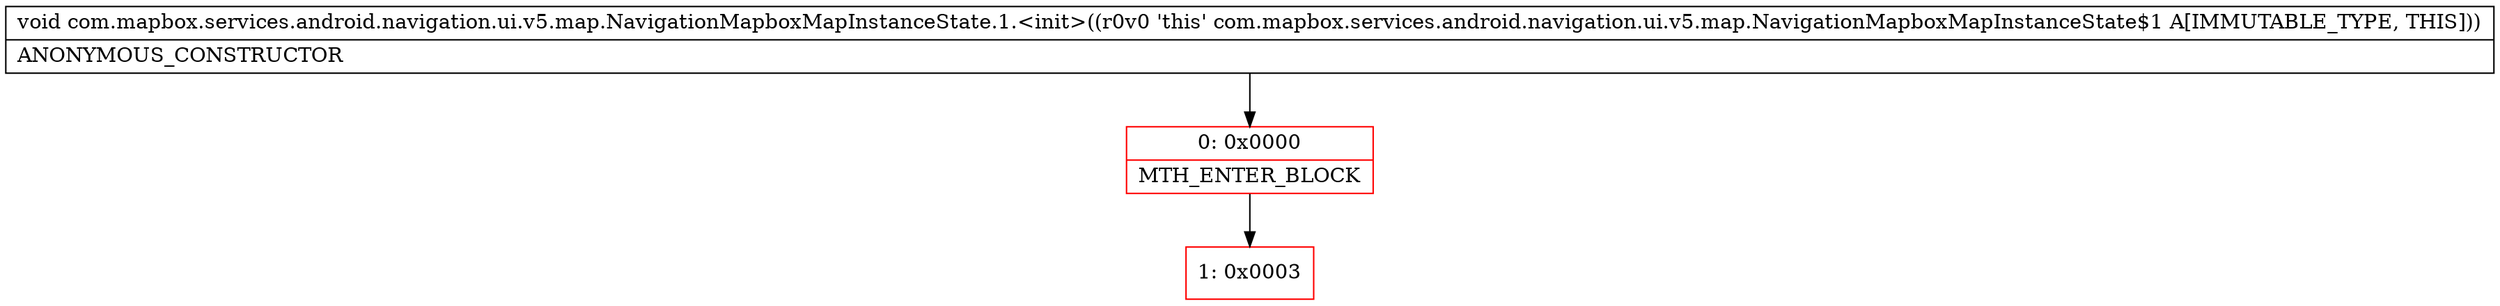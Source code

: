 digraph "CFG forcom.mapbox.services.android.navigation.ui.v5.map.NavigationMapboxMapInstanceState.1.\<init\>()V" {
subgraph cluster_Region_1426123273 {
label = "R(0)";
node [shape=record,color=blue];
}
Node_0 [shape=record,color=red,label="{0\:\ 0x0000|MTH_ENTER_BLOCK\l}"];
Node_1 [shape=record,color=red,label="{1\:\ 0x0003}"];
MethodNode[shape=record,label="{void com.mapbox.services.android.navigation.ui.v5.map.NavigationMapboxMapInstanceState.1.\<init\>((r0v0 'this' com.mapbox.services.android.navigation.ui.v5.map.NavigationMapboxMapInstanceState$1 A[IMMUTABLE_TYPE, THIS]))  | ANONYMOUS_CONSTRUCTOR\l}"];
MethodNode -> Node_0;
Node_0 -> Node_1;
}

